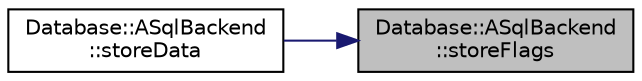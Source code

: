 digraph "Database::ASqlBackend::storeFlags"
{
 // LATEX_PDF_SIZE
  edge [fontname="Helvetica",fontsize="10",labelfontname="Helvetica",labelfontsize="10"];
  node [fontname="Helvetica",fontsize="10",shape=record];
  rankdir="RL";
  Node1 [label="Database::ASqlBackend\l::storeFlags",height=0.2,width=0.4,color="black", fillcolor="grey75", style="filled", fontcolor="black",tooltip="store photo's flags"];
  Node1 -> Node2 [dir="back",color="midnightblue",fontsize="10",style="solid",fontname="Helvetica"];
  Node2 [label="Database::ASqlBackend\l::storeData",height=0.2,width=0.4,color="black", fillcolor="white", style="filled",URL="$class_database_1_1_a_sql_backend.html#a5745b24e19dd2318475fbe820249a518",tooltip=" "];
}
